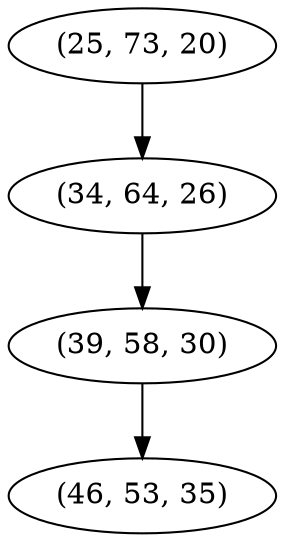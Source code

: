 digraph tree {
    "(25, 73, 20)";
    "(34, 64, 26)";
    "(39, 58, 30)";
    "(46, 53, 35)";
    "(25, 73, 20)" -> "(34, 64, 26)";
    "(34, 64, 26)" -> "(39, 58, 30)";
    "(39, 58, 30)" -> "(46, 53, 35)";
}
